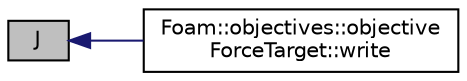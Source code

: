 digraph "J"
{
  bgcolor="transparent";
  edge [fontname="Helvetica",fontsize="10",labelfontname="Helvetica",labelfontsize="10"];
  node [fontname="Helvetica",fontsize="10",shape=record];
  rankdir="LR";
  Node1 [label="J",height=0.2,width=0.4,color="black", fillcolor="grey75", style="filled" fontcolor="black"];
  Node1 -> Node2 [dir="back",color="midnightblue",fontsize="10",style="solid",fontname="Helvetica"];
  Node2 [label="Foam::objectives::objective\lForceTarget::write",height=0.2,width=0.4,color="black",URL="$classFoam_1_1objectives_1_1objectiveForceTarget.html#a9ba943a3e5d19bd6cbbeecedbd8aa972",tooltip="Write objective value. "];
}
